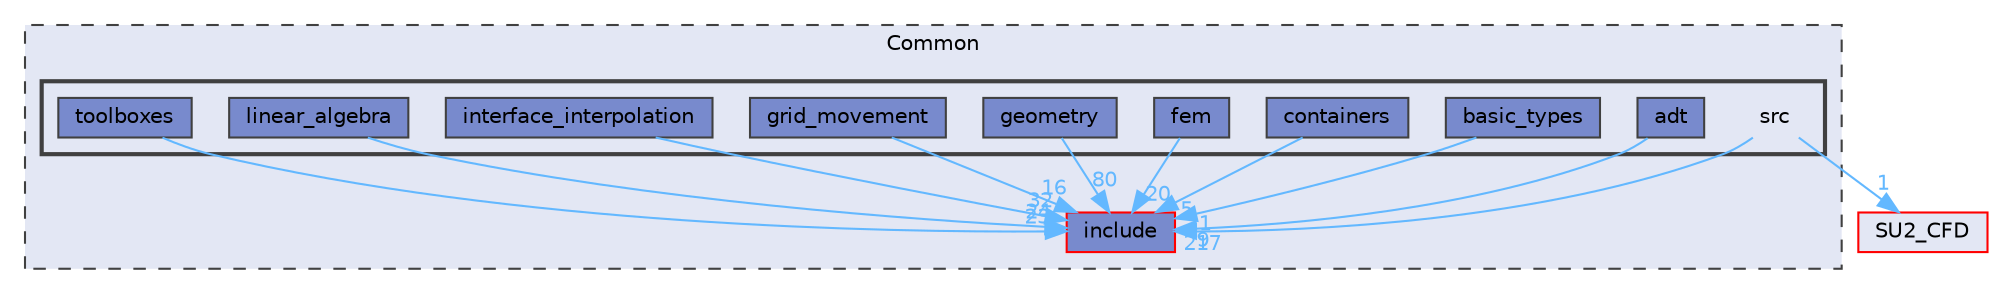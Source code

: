 digraph "Common/src"
{
 // LATEX_PDF_SIZE
  bgcolor="transparent";
  edge [fontname=Helvetica,fontsize=10,labelfontname=Helvetica,labelfontsize=10];
  node [fontname=Helvetica,fontsize=10,shape=box,height=0.2,width=0.4];
  compound=true
  subgraph clusterdir_4ab6b4cc6a7edbff49100e9123df213f {
    graph [ bgcolor="#e3e7f4", pencolor="grey25", label="Common", fontname=Helvetica,fontsize=10 style="filled,dashed", URL="dir_4ab6b4cc6a7edbff49100e9123df213f.html",tooltip=""]
  dir_92cb2900980f09bf257878861626e98f [label="include", fillcolor="#788acd", color="red", style="filled", URL="dir_92cb2900980f09bf257878861626e98f.html",tooltip=""];
  subgraph clusterdir_3752367cbca4c9b58dde90984de9bccc {
    graph [ bgcolor="#e3e7f4", pencolor="grey25", label="", fontname=Helvetica,fontsize=10 style="filled,bold", URL="dir_3752367cbca4c9b58dde90984de9bccc.html",tooltip=""]
    dir_3752367cbca4c9b58dde90984de9bccc [shape=plaintext, label="src"];
  dir_f94f376e93f9a3da7d6eacae2c970a5a [label="adt", fillcolor="#788acd", color="grey25", style="filled", URL="dir_f94f376e93f9a3da7d6eacae2c970a5a.html",tooltip=""];
  dir_37716c42f9e2c1f811f46fcf44da0430 [label="basic_types", fillcolor="#788acd", color="grey25", style="filled", URL="dir_37716c42f9e2c1f811f46fcf44da0430.html",tooltip=""];
  dir_2e3e983a700ed6f94c5e7c88abe794d6 [label="containers", fillcolor="#788acd", color="grey25", style="filled", URL="dir_2e3e983a700ed6f94c5e7c88abe794d6.html",tooltip=""];
  dir_9f08a8a09299a573c464b0bdc2b4cdc6 [label="fem", fillcolor="#788acd", color="grey25", style="filled", URL="dir_9f08a8a09299a573c464b0bdc2b4cdc6.html",tooltip=""];
  dir_97bb17c0245c58f47f6073f38444f0fc [label="geometry", fillcolor="#788acd", color="grey25", style="filled", URL="dir_97bb17c0245c58f47f6073f38444f0fc.html",tooltip=""];
  dir_24d39c22649b9fb42807ece92fab917f [label="grid_movement", fillcolor="#788acd", color="grey25", style="filled", URL="dir_24d39c22649b9fb42807ece92fab917f.html",tooltip=""];
  dir_a5519d8c2c7c74c13e8c2103442d91c7 [label="interface_interpolation", fillcolor="#788acd", color="grey25", style="filled", URL="dir_a5519d8c2c7c74c13e8c2103442d91c7.html",tooltip=""];
  dir_39fbd36764025d3bfa71155694b009a6 [label="linear_algebra", fillcolor="#788acd", color="grey25", style="filled", URL="dir_39fbd36764025d3bfa71155694b009a6.html",tooltip=""];
  dir_13bc7e962b412d68890c2d3a34e8ccf7 [label="toolboxes", fillcolor="#788acd", color="grey25", style="filled", URL="dir_13bc7e962b412d68890c2d3a34e8ccf7.html",tooltip=""];
  }
  }
  dir_6f9fd837e39f246a8f0c94f670ad0309 [label="SU2_CFD", fillcolor="#e3e7f4", color="red", style="filled", URL="dir_6f9fd837e39f246a8f0c94f670ad0309.html",tooltip=""];
  dir_3752367cbca4c9b58dde90984de9bccc->dir_6f9fd837e39f246a8f0c94f670ad0309 [headlabel="1", labeldistance=1.5 headhref="dir_000083_000089.html" href="dir_000083_000089.html" color="steelblue1" fontcolor="steelblue1"];
  dir_3752367cbca4c9b58dde90984de9bccc->dir_92cb2900980f09bf257878861626e98f [headlabel="217", labeldistance=1.5 headhref="dir_000083_000046.html" href="dir_000083_000046.html" color="steelblue1" fontcolor="steelblue1"];
  dir_f94f376e93f9a3da7d6eacae2c970a5a->dir_92cb2900980f09bf257878861626e98f [headlabel="9", labeldistance=1.5 headhref="dir_000001_000046.html" href="dir_000001_000046.html" color="steelblue1" fontcolor="steelblue1"];
  dir_37716c42f9e2c1f811f46fcf44da0430->dir_92cb2900980f09bf257878861626e98f [headlabel="1", labeldistance=1.5 headhref="dir_000003_000046.html" href="dir_000003_000046.html" color="steelblue1" fontcolor="steelblue1"];
  dir_2e3e983a700ed6f94c5e7c88abe794d6->dir_92cb2900980f09bf257878861626e98f [headlabel="5", labeldistance=1.5 headhref="dir_000010_000046.html" href="dir_000010_000046.html" color="steelblue1" fontcolor="steelblue1"];
  dir_9f08a8a09299a573c464b0bdc2b4cdc6->dir_92cb2900980f09bf257878861626e98f [headlabel="20", labeldistance=1.5 headhref="dir_000031_000046.html" href="dir_000031_000046.html" color="steelblue1" fontcolor="steelblue1"];
  dir_97bb17c0245c58f47f6073f38444f0fc->dir_92cb2900980f09bf257878861626e98f [headlabel="80", labeldistance=1.5 headhref="dir_000042_000046.html" href="dir_000042_000046.html" color="steelblue1" fontcolor="steelblue1"];
  dir_24d39c22649b9fb42807ece92fab917f->dir_92cb2900980f09bf257878861626e98f [headlabel="16", labeldistance=1.5 headhref="dir_000045_000046.html" href="dir_000045_000046.html" color="steelblue1" fontcolor="steelblue1"];
  dir_a5519d8c2c7c74c13e8c2103442d91c7->dir_92cb2900980f09bf257878861626e98f [headlabel="32", labeldistance=1.5 headhref="dir_000054_000046.html" href="dir_000054_000046.html" color="steelblue1" fontcolor="steelblue1"];
  dir_39fbd36764025d3bfa71155694b009a6->dir_92cb2900980f09bf257878861626e98f [headlabel="24", labeldistance=1.5 headhref="dir_000062_000046.html" href="dir_000062_000046.html" color="steelblue1" fontcolor="steelblue1"];
  dir_13bc7e962b412d68890c2d3a34e8ccf7->dir_92cb2900980f09bf257878861626e98f [headlabel="23", labeldistance=1.5 headhref="dir_000095_000046.html" href="dir_000095_000046.html" color="steelblue1" fontcolor="steelblue1"];
}
